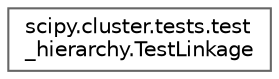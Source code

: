 digraph "Graphical Class Hierarchy"
{
 // LATEX_PDF_SIZE
  bgcolor="transparent";
  edge [fontname=Helvetica,fontsize=10,labelfontname=Helvetica,labelfontsize=10];
  node [fontname=Helvetica,fontsize=10,shape=box,height=0.2,width=0.4];
  rankdir="LR";
  Node0 [id="Node000000",label="scipy.cluster.tests.test\l_hierarchy.TestLinkage",height=0.2,width=0.4,color="grey40", fillcolor="white", style="filled",URL="$d5/d0e/classscipy_1_1cluster_1_1tests_1_1test__hierarchy_1_1TestLinkage.html",tooltip=" "];
}

